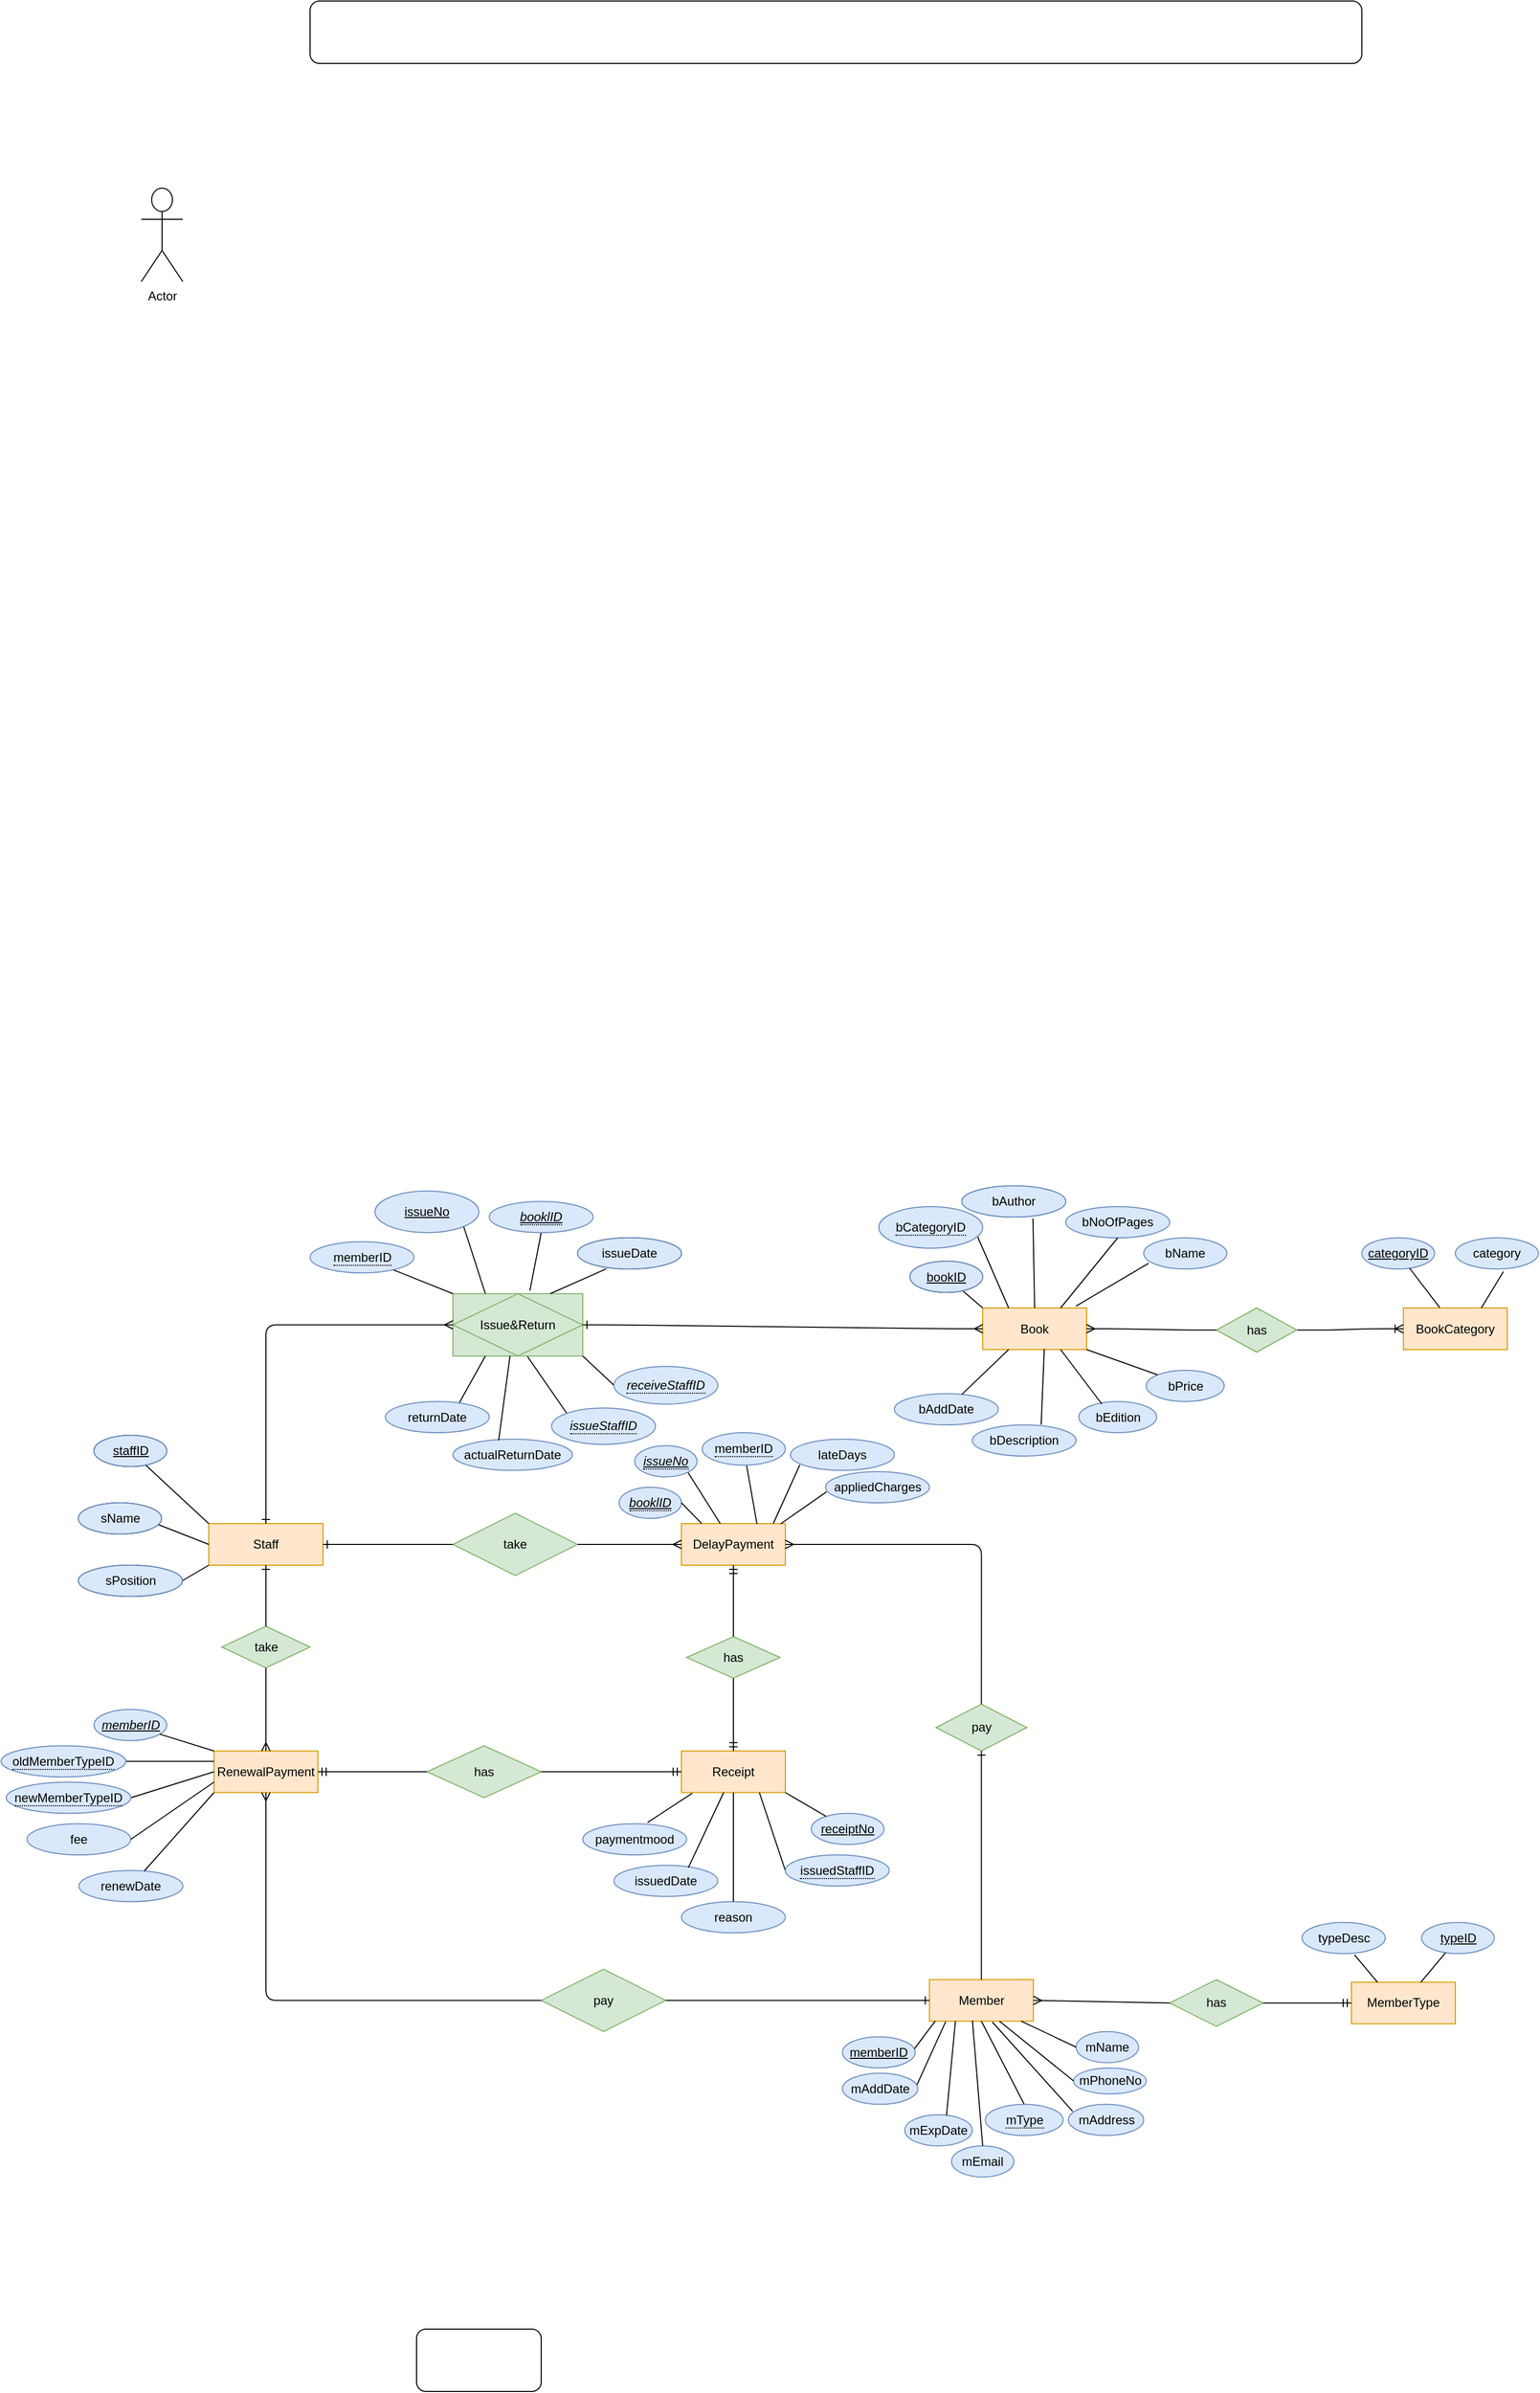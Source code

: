 <mxfile version="13.4.4" type="device"><diagram id="VGuaUwdkzK5GZ8eee1f3" name="Page-1"><mxGraphModel dx="4260" dy="3703" grid="1" gridSize="10" guides="1" tooltips="1" connect="1" arrows="1" fold="1" page="1" pageScale="1" pageWidth="850" pageHeight="1100" math="0" shadow="0"><root><mxCell id="0"/><mxCell id="1" parent="0"/><mxCell id="rlh87FPpvYt4KNGDL20G-2" value="Book" style="whiteSpace=wrap;html=1;align=center;fillColor=#ffe6cc;strokeColor=#d79b00;" parent="1" vertex="1"><mxGeometry x="-685" y="-872.5" width="100" height="40" as="geometry"/></mxCell><mxCell id="rlh87FPpvYt4KNGDL20G-5" value="bookID" style="ellipse;whiteSpace=wrap;html=1;align=center;fontStyle=4;" parent="1" vertex="1"><mxGeometry x="-755" y="-917.5" width="70" height="30" as="geometry"/></mxCell><mxCell id="rlh87FPpvYt4KNGDL20G-7" value="" style="endArrow=none;html=1;rounded=0;exitX=0;exitY=0;exitDx=0;exitDy=0;" parent="1" source="rlh87FPpvYt4KNGDL20G-2" target="rlh87FPpvYt4KNGDL20G-5" edge="1"><mxGeometry relative="1" as="geometry"><mxPoint x="-635" y="-877.5" as="sourcePoint"/><mxPoint x="455" y="-922.5" as="targetPoint"/></mxGeometry></mxCell><mxCell id="rlh87FPpvYt4KNGDL20G-9" value="" style="endArrow=none;html=1;rounded=0;entryX=0.25;entryY=0;entryDx=0;entryDy=0;" parent="1" target="rlh87FPpvYt4KNGDL20G-2" edge="1"><mxGeometry relative="1" as="geometry"><mxPoint x="-690" y="-941.25" as="sourcePoint"/><mxPoint x="-635" y="-867.5" as="targetPoint"/></mxGeometry></mxCell><mxCell id="rlh87FPpvYt4KNGDL20G-11" value="bName" style="ellipse;whiteSpace=wrap;html=1;align=center;fillColor=#dae8fc;strokeColor=#6c8ebf;" parent="1" vertex="1"><mxGeometry x="-530" y="-940" width="80" height="30" as="geometry"/></mxCell><mxCell id="rlh87FPpvYt4KNGDL20G-16" value="" style="endArrow=none;html=1;rounded=0;exitX=0.058;exitY=0.817;exitDx=0;exitDy=0;exitPerimeter=0;entryX=0.897;entryY=-0.042;entryDx=0;entryDy=0;entryPerimeter=0;" parent="1" source="rlh87FPpvYt4KNGDL20G-11" target="rlh87FPpvYt4KNGDL20G-2" edge="1"><mxGeometry relative="1" as="geometry"><mxPoint x="-515" y="-970" as="sourcePoint"/><mxPoint x="-545" y="-841" as="targetPoint"/></mxGeometry></mxCell><mxCell id="rlh87FPpvYt4KNGDL20G-17" value="bAuthor" style="ellipse;whiteSpace=wrap;html=1;align=center;fillColor=#dae8fc;strokeColor=#6c8ebf;" parent="1" vertex="1"><mxGeometry x="-705" y="-990" width="100" height="30" as="geometry"/></mxCell><mxCell id="rlh87FPpvYt4KNGDL20G-18" value="" style="endArrow=none;html=1;rounded=0;exitX=0.684;exitY=1.049;exitDx=0;exitDy=0;exitPerimeter=0;entryX=0.5;entryY=0;entryDx=0;entryDy=0;" parent="1" source="rlh87FPpvYt4KNGDL20G-17" target="rlh87FPpvYt4KNGDL20G-2" edge="1"><mxGeometry relative="1" as="geometry"><mxPoint x="-565" y="-882.5" as="sourcePoint"/><mxPoint x="-615" y="-850" as="targetPoint"/></mxGeometry></mxCell><mxCell id="rlh87FPpvYt4KNGDL20G-19" value="bPrice" style="ellipse;whiteSpace=wrap;html=1;align=center;fillColor=#dae8fc;strokeColor=#6c8ebf;" parent="1" vertex="1"><mxGeometry x="-527.5" y="-812.5" width="75" height="30" as="geometry"/></mxCell><mxCell id="rlh87FPpvYt4KNGDL20G-20" value="bNoOfPages" style="ellipse;whiteSpace=wrap;html=1;align=center;fillColor=#dae8fc;strokeColor=#6c8ebf;" parent="1" vertex="1"><mxGeometry x="-605" y="-970" width="100" height="30" as="geometry"/></mxCell><mxCell id="rlh87FPpvYt4KNGDL20G-22" value="" style="endArrow=none;html=1;rounded=0;exitX=0;exitY=0;exitDx=0;exitDy=0;entryX=1;entryY=1;entryDx=0;entryDy=0;" parent="1" source="rlh87FPpvYt4KNGDL20G-19" target="rlh87FPpvYt4KNGDL20G-2" edge="1"><mxGeometry relative="1" as="geometry"><mxPoint x="-565" y="-882.5" as="sourcePoint"/><mxPoint x="-575" y="-770" as="targetPoint"/></mxGeometry></mxCell><mxCell id="rlh87FPpvYt4KNGDL20G-23" value="" style="endArrow=none;html=1;rounded=0;exitX=0.5;exitY=1;exitDx=0;exitDy=0;entryX=0.75;entryY=0;entryDx=0;entryDy=0;" parent="1" source="rlh87FPpvYt4KNGDL20G-20" target="rlh87FPpvYt4KNGDL20G-2" edge="1"><mxGeometry relative="1" as="geometry"><mxPoint x="-565" y="-882.5" as="sourcePoint"/><mxPoint x="-405" y="-882.5" as="targetPoint"/></mxGeometry></mxCell><mxCell id="rlh87FPpvYt4KNGDL20G-25" value="bEdition" style="ellipse;whiteSpace=wrap;html=1;align=center;fillColor=#dae8fc;strokeColor=#6c8ebf;" parent="1" vertex="1"><mxGeometry x="-592.5" y="-782.5" width="75" height="30" as="geometry"/></mxCell><mxCell id="rlh87FPpvYt4KNGDL20G-26" value="" style="endArrow=none;html=1;rounded=0;exitX=0.297;exitY=0.083;exitDx=0;exitDy=0;exitPerimeter=0;entryX=0.75;entryY=1;entryDx=0;entryDy=0;" parent="1" source="rlh87FPpvYt4KNGDL20G-25" target="rlh87FPpvYt4KNGDL20G-2" edge="1"><mxGeometry relative="1" as="geometry"><mxPoint x="-565" y="-882.5" as="sourcePoint"/><mxPoint x="-545" y="-730" as="targetPoint"/></mxGeometry></mxCell><mxCell id="rlh87FPpvYt4KNGDL20G-27" value="bDescription" style="ellipse;whiteSpace=wrap;html=1;align=center;fillColor=#dae8fc;strokeColor=#6c8ebf;" parent="1" vertex="1"><mxGeometry x="-695" y="-760" width="100" height="30" as="geometry"/></mxCell><mxCell id="rlh87FPpvYt4KNGDL20G-28" value="" style="endArrow=none;html=1;rounded=0;exitX=0.663;exitY=-0.011;exitDx=0;exitDy=0;exitPerimeter=0;entryX=0.593;entryY=0.986;entryDx=0;entryDy=0;entryPerimeter=0;" parent="1" source="rlh87FPpvYt4KNGDL20G-27" target="rlh87FPpvYt4KNGDL20G-2" edge="1"><mxGeometry relative="1" as="geometry"><mxPoint x="-515" y="-882.5" as="sourcePoint"/><mxPoint x="-627" y="-780" as="targetPoint"/></mxGeometry></mxCell><mxCell id="rlh87FPpvYt4KNGDL20G-29" value="bAddDate" style="ellipse;whiteSpace=wrap;html=1;align=center;fillColor=#dae8fc;strokeColor=#6c8ebf;" parent="1" vertex="1"><mxGeometry x="-770" y="-790" width="100" height="30" as="geometry"/></mxCell><mxCell id="rlh87FPpvYt4KNGDL20G-30" value="" style="endArrow=none;html=1;rounded=0;entryX=0.25;entryY=1;entryDx=0;entryDy=0;" parent="1" source="rlh87FPpvYt4KNGDL20G-29" target="rlh87FPpvYt4KNGDL20G-2" edge="1"><mxGeometry relative="1" as="geometry"><mxPoint x="-515" y="-882.5" as="sourcePoint"/><mxPoint x="-355" y="-882.5" as="targetPoint"/></mxGeometry></mxCell><mxCell id="rlh87FPpvYt4KNGDL20G-31" value="Member" style="whiteSpace=wrap;html=1;align=center;fillColor=#ffe6cc;strokeColor=#d79b00;" parent="1" vertex="1"><mxGeometry x="-736.25" y="-226.25" width="100" height="40" as="geometry"/></mxCell><mxCell id="rlh87FPpvYt4KNGDL20G-32" value="mAddress" style="ellipse;whiteSpace=wrap;html=1;align=center;fillColor=#dae8fc;strokeColor=#6c8ebf;" parent="1" vertex="1"><mxGeometry x="-602.5" y="-106.25" width="72.5" height="30" as="geometry"/></mxCell><mxCell id="rlh87FPpvYt4KNGDL20G-33" value="memberID" style="ellipse;whiteSpace=wrap;html=1;align=center;fontStyle=4;fillColor=#dae8fc;strokeColor=#6c8ebf;" parent="1" vertex="1"><mxGeometry x="-820" y="-171.25" width="70" height="30" as="geometry"/></mxCell><mxCell id="rlh87FPpvYt4KNGDL20G-34" value="" style="endArrow=none;html=1;rounded=0;exitX=0.056;exitY=0.995;exitDx=0;exitDy=0;exitPerimeter=0;entryX=0.99;entryY=0.387;entryDx=0;entryDy=0;entryPerimeter=0;" parent="1" source="rlh87FPpvYt4KNGDL20G-31" target="rlh87FPpvYt4KNGDL20G-33" edge="1"><mxGeometry relative="1" as="geometry"><mxPoint x="-727" y="-184.25" as="sourcePoint"/><mxPoint x="795" y="-91.25" as="targetPoint"/></mxGeometry></mxCell><mxCell id="rlh87FPpvYt4KNGDL20G-35" value="" style="endArrow=none;html=1;rounded=0;exitX=0.056;exitY=0.223;exitDx=0;exitDy=0;entryX=0.605;entryY=1.019;entryDx=0;entryDy=0;exitPerimeter=0;entryPerimeter=0;" parent="1" source="rlh87FPpvYt4KNGDL20G-32" target="rlh87FPpvYt4KNGDL20G-31" edge="1"><mxGeometry relative="1" as="geometry"><mxPoint x="635" y="-91.25" as="sourcePoint"/><mxPoint x="795" y="-91.25" as="targetPoint"/></mxGeometry></mxCell><mxCell id="rlh87FPpvYt4KNGDL20G-36" value="mName" style="ellipse;whiteSpace=wrap;html=1;align=center;fillColor=#dae8fc;strokeColor=#6c8ebf;" parent="1" vertex="1"><mxGeometry x="-595" y="-176.25" width="60" height="30" as="geometry"/></mxCell><mxCell id="rlh87FPpvYt4KNGDL20G-37" value="" style="endArrow=none;html=1;rounded=0;exitX=0;exitY=0.5;exitDx=0;exitDy=0;entryX=0.883;entryY=0.998;entryDx=0;entryDy=0;entryPerimeter=0;" parent="1" source="rlh87FPpvYt4KNGDL20G-36" target="rlh87FPpvYt4KNGDL20G-31" edge="1"><mxGeometry relative="1" as="geometry"><mxPoint x="265" y="-101.25" as="sourcePoint"/><mxPoint x="425" y="-101.25" as="targetPoint"/></mxGeometry></mxCell><mxCell id="rlh87FPpvYt4KNGDL20G-38" value="mEmail" style="ellipse;whiteSpace=wrap;html=1;align=center;fillColor=#dae8fc;strokeColor=#6c8ebf;" parent="1" vertex="1"><mxGeometry x="-715" y="-66.25" width="60" height="30" as="geometry"/></mxCell><mxCell id="rlh87FPpvYt4KNGDL20G-39" value="" style="endArrow=none;html=1;rounded=0;exitX=0.5;exitY=0;exitDx=0;exitDy=0;entryX=0.414;entryY=0.987;entryDx=0;entryDy=0;entryPerimeter=0;" parent="1" source="rlh87FPpvYt4KNGDL20G-38" target="rlh87FPpvYt4KNGDL20G-31" edge="1"><mxGeometry relative="1" as="geometry"><mxPoint x="-225" y="-51.25" as="sourcePoint"/><mxPoint x="-699" y="-146.25" as="targetPoint"/></mxGeometry></mxCell><mxCell id="rlh87FPpvYt4KNGDL20G-40" value="mPhoneNo" style="ellipse;whiteSpace=wrap;html=1;align=center;fillColor=#dae8fc;strokeColor=#6c8ebf;" parent="1" vertex="1"><mxGeometry x="-597.5" y="-141.25" width="70" height="25" as="geometry"/></mxCell><mxCell id="rlh87FPpvYt4KNGDL20G-41" value="mAddDate" style="ellipse;whiteSpace=wrap;html=1;align=center;fillColor=#dae8fc;strokeColor=#6c8ebf;" parent="1" vertex="1"><mxGeometry x="-820" y="-136.25" width="72.5" height="30" as="geometry"/></mxCell><mxCell id="rlh87FPpvYt4KNGDL20G-42" value="" style="endArrow=none;html=1;rounded=0;exitX=0;exitY=0.5;exitDx=0;exitDy=0;entryX=0.674;entryY=1;entryDx=0;entryDy=0;entryPerimeter=0;" parent="1" source="rlh87FPpvYt4KNGDL20G-40" target="rlh87FPpvYt4KNGDL20G-31" edge="1"><mxGeometry relative="1" as="geometry"><mxPoint x="-225" y="-51.25" as="sourcePoint"/><mxPoint x="-430" y="41.25" as="targetPoint"/></mxGeometry></mxCell><mxCell id="rlh87FPpvYt4KNGDL20G-43" value="" style="endArrow=none;html=1;rounded=0;exitX=0.99;exitY=0.372;exitDx=0;exitDy=0;exitPerimeter=0;entryX=0.156;entryY=1.01;entryDx=0;entryDy=0;entryPerimeter=0;" parent="1" source="rlh87FPpvYt4KNGDL20G-41" target="rlh87FPpvYt4KNGDL20G-31" edge="1"><mxGeometry relative="1" as="geometry"><mxPoint x="-225" y="-51.25" as="sourcePoint"/><mxPoint x="-65" y="-51.25" as="targetPoint"/></mxGeometry></mxCell><mxCell id="rlh87FPpvYt4KNGDL20G-44" value="mExpDate" style="ellipse;whiteSpace=wrap;html=1;align=center;fillColor=#dae8fc;strokeColor=#6c8ebf;" parent="1" vertex="1"><mxGeometry x="-760" y="-96.25" width="65" height="30" as="geometry"/></mxCell><mxCell id="rlh87FPpvYt4KNGDL20G-45" value="" style="endArrow=none;html=1;rounded=0;exitX=0.618;exitY=0.026;exitDx=0;exitDy=0;exitPerimeter=0;entryX=0.25;entryY=1;entryDx=0;entryDy=0;" parent="1" source="rlh87FPpvYt4KNGDL20G-44" target="rlh87FPpvYt4KNGDL20G-31" edge="1"><mxGeometry relative="1" as="geometry"><mxPoint x="-225" y="-51.25" as="sourcePoint"/><mxPoint x="-539" y="51.25" as="targetPoint"/></mxGeometry></mxCell><mxCell id="rlh87FPpvYt4KNGDL20G-47" value="" style="endArrow=none;html=1;rounded=0;entryX=0.5;entryY=1;entryDx=0;entryDy=0;exitX=0.5;exitY=0;exitDx=0;exitDy=0;" parent="1" source="rlh87FPpvYt4KNGDL20G-247" target="rlh87FPpvYt4KNGDL20G-31" edge="1"><mxGeometry relative="1" as="geometry"><mxPoint x="-651" y="-126.25" as="sourcePoint"/><mxPoint x="-690" y="-146.25" as="targetPoint"/></mxGeometry></mxCell><mxCell id="rlh87FPpvYt4KNGDL20G-50" value="Staff" style="whiteSpace=wrap;html=1;align=center;fillColor=#ffe6cc;strokeColor=#d79b00;" parent="1" vertex="1"><mxGeometry x="-1430" y="-665" width="110" height="40" as="geometry"/></mxCell><mxCell id="rlh87FPpvYt4KNGDL20G-51" value="sPosition" style="ellipse;whiteSpace=wrap;html=1;align=center;" parent="1" vertex="1"><mxGeometry x="-1555.5" y="-625" width="100" height="30" as="geometry"/></mxCell><mxCell id="rlh87FPpvYt4KNGDL20G-52" value="staffID" style="ellipse;whiteSpace=wrap;html=1;align=center;fontStyle=4;" parent="1" vertex="1"><mxGeometry x="-1540.5" y="-750" width="70" height="30" as="geometry"/></mxCell><mxCell id="rlh87FPpvYt4KNGDL20G-53" value="" style="endArrow=none;html=1;rounded=0;exitX=0;exitY=0;exitDx=0;exitDy=0;" parent="1" source="rlh87FPpvYt4KNGDL20G-50" target="rlh87FPpvYt4KNGDL20G-52" edge="1"><mxGeometry relative="1" as="geometry"><mxPoint x="-1413" y="-675" as="sourcePoint"/><mxPoint x="-290.5" y="-740" as="targetPoint"/></mxGeometry></mxCell><mxCell id="rlh87FPpvYt4KNGDL20G-54" value="" style="endArrow=none;html=1;rounded=0;exitX=1;exitY=0.5;exitDx=0;exitDy=0;entryX=0;entryY=1;entryDx=0;entryDy=0;" parent="1" source="rlh87FPpvYt4KNGDL20G-51" target="rlh87FPpvYt4KNGDL20G-50" edge="1"><mxGeometry relative="1" as="geometry"><mxPoint x="-450.5" y="-740" as="sourcePoint"/><mxPoint x="-290.5" y="-740" as="targetPoint"/></mxGeometry></mxCell><mxCell id="rlh87FPpvYt4KNGDL20G-55" value="sName" style="ellipse;whiteSpace=wrap;html=1;align=center;" parent="1" vertex="1"><mxGeometry x="-1555.5" y="-685" width="80" height="30" as="geometry"/></mxCell><mxCell id="rlh87FPpvYt4KNGDL20G-56" value="" style="endArrow=none;html=1;rounded=0;exitX=0.963;exitY=0.7;exitDx=0;exitDy=0;exitPerimeter=0;entryX=0;entryY=0.5;entryDx=0;entryDy=0;" parent="1" source="rlh87FPpvYt4KNGDL20G-55" target="rlh87FPpvYt4KNGDL20G-50" edge="1"><mxGeometry relative="1" as="geometry"><mxPoint x="-820.5" y="-750" as="sourcePoint"/><mxPoint x="-1380.5" y="-691" as="targetPoint"/></mxGeometry></mxCell><mxCell id="rlh87FPpvYt4KNGDL20G-69" value="BookCategory" style="whiteSpace=wrap;html=1;align=center;fillColor=#ffe6cc;strokeColor=#d79b00;" parent="1" vertex="1"><mxGeometry x="-280" y="-872.5" width="100" height="40" as="geometry"/></mxCell><mxCell id="rlh87FPpvYt4KNGDL20G-71" value="categoryID" style="ellipse;whiteSpace=wrap;html=1;align=center;fontStyle=4;fillColor=#dae8fc;strokeColor=#6c8ebf;" parent="1" vertex="1"><mxGeometry x="-320" y="-940" width="70" height="30" as="geometry"/></mxCell><mxCell id="rlh87FPpvYt4KNGDL20G-72" value="" style="endArrow=none;html=1;rounded=0;exitX=0.35;exitY=-0.008;exitDx=0;exitDy=0;exitPerimeter=0;" parent="1" source="rlh87FPpvYt4KNGDL20G-69" target="rlh87FPpvYt4KNGDL20G-71" edge="1"><mxGeometry relative="1" as="geometry"><mxPoint x="-173" y="-880" as="sourcePoint"/><mxPoint x="895" y="-927.5" as="targetPoint"/></mxGeometry></mxCell><mxCell id="rlh87FPpvYt4KNGDL20G-74" value="category" style="ellipse;whiteSpace=wrap;html=1;align=center;fillColor=#dae8fc;strokeColor=#6c8ebf;" parent="1" vertex="1"><mxGeometry x="-230" y="-940" width="80" height="30" as="geometry"/></mxCell><mxCell id="rlh87FPpvYt4KNGDL20G-75" value="" style="endArrow=none;html=1;rounded=0;exitX=0.579;exitY=1.083;exitDx=0;exitDy=0;entryX=0.75;entryY=0;entryDx=0;entryDy=0;exitPerimeter=0;" parent="1" source="rlh87FPpvYt4KNGDL20G-74" target="rlh87FPpvYt4KNGDL20G-69" edge="1"><mxGeometry relative="1" as="geometry"><mxPoint x="365" y="-937.5" as="sourcePoint"/><mxPoint x="525" y="-937.5" as="targetPoint"/></mxGeometry></mxCell><mxCell id="rlh87FPpvYt4KNGDL20G-76" value="MemberType" style="whiteSpace=wrap;html=1;align=center;fillColor=#ffe6cc;strokeColor=#d79b00;" parent="1" vertex="1"><mxGeometry x="-330" y="-223.75" width="100" height="40" as="geometry"/></mxCell><mxCell id="rlh87FPpvYt4KNGDL20G-77" value="typeID" style="ellipse;whiteSpace=wrap;html=1;align=center;fontStyle=4;fillColor=#dae8fc;strokeColor=#6c8ebf;" parent="1" vertex="1"><mxGeometry x="-262.5" y="-281.25" width="70" height="30" as="geometry"/></mxCell><mxCell id="rlh87FPpvYt4KNGDL20G-78" value="" style="endArrow=none;html=1;rounded=0;" parent="1" source="rlh87FPpvYt4KNGDL20G-76" target="rlh87FPpvYt4KNGDL20G-77" edge="1"><mxGeometry relative="1" as="geometry"><mxPoint x="787.5" y="-368.75" as="sourcePoint"/><mxPoint x="947.5" y="-368.75" as="targetPoint"/></mxGeometry></mxCell><mxCell id="rlh87FPpvYt4KNGDL20G-79" value="typeDesc" style="ellipse;whiteSpace=wrap;html=1;align=center;fillColor=#dae8fc;strokeColor=#6c8ebf;" parent="1" vertex="1"><mxGeometry x="-377.5" y="-281.25" width="80" height="30" as="geometry"/></mxCell><mxCell id="rlh87FPpvYt4KNGDL20G-80" value="" style="endArrow=none;html=1;rounded=0;exitX=0.63;exitY=1.034;exitDx=0;exitDy=0;exitPerimeter=0;entryX=0.25;entryY=0;entryDx=0;entryDy=0;" parent="1" source="rlh87FPpvYt4KNGDL20G-79" target="rlh87FPpvYt4KNGDL20G-76" edge="1"><mxGeometry relative="1" as="geometry"><mxPoint x="417.5" y="-378.75" as="sourcePoint"/><mxPoint x="-302" y="-226.25" as="targetPoint"/></mxGeometry></mxCell><mxCell id="rlh87FPpvYt4KNGDL20G-81" value="DelayPayment" style="whiteSpace=wrap;html=1;align=center;fillColor=#ffe6cc;strokeColor=#d79b00;" parent="1" vertex="1"><mxGeometry x="-975" y="-665" width="100" height="40" as="geometry"/></mxCell><mxCell id="rlh87FPpvYt4KNGDL20G-82" value="lateDays" style="ellipse;whiteSpace=wrap;html=1;align=center;fillColor=#dae8fc;strokeColor=#6c8ebf;" parent="1" vertex="1"><mxGeometry x="-870" y="-746.25" width="100" height="30" as="geometry"/></mxCell><mxCell id="rlh87FPpvYt4KNGDL20G-84" value="" style="endArrow=none;html=1;rounded=0;entryX=1;entryY=1;entryDx=0;entryDy=0;" parent="1" source="rlh87FPpvYt4KNGDL20G-81" target="rlh87FPpvYt4KNGDL20G-275" edge="1"><mxGeometry relative="1" as="geometry"><mxPoint x="-105" y="-636.25" as="sourcePoint"/><mxPoint x="-950.251" y="-704.393" as="targetPoint"/></mxGeometry></mxCell><mxCell id="rlh87FPpvYt4KNGDL20G-85" value="" style="endArrow=none;html=1;rounded=0;exitX=0.09;exitY=0.821;exitDx=0;exitDy=0;entryX=0.885;entryY=-0.006;entryDx=0;entryDy=0;entryPerimeter=0;exitPerimeter=0;" parent="1" source="rlh87FPpvYt4KNGDL20G-82" target="rlh87FPpvYt4KNGDL20G-81" edge="1"><mxGeometry relative="1" as="geometry"><mxPoint x="-105" y="-636.25" as="sourcePoint"/><mxPoint x="55" y="-636.25" as="targetPoint"/></mxGeometry></mxCell><mxCell id="rlh87FPpvYt4KNGDL20G-87" value="" style="endArrow=none;html=1;rounded=0;entryX=0.727;entryY=0.008;entryDx=0;entryDy=0;entryPerimeter=0;" parent="1" source="rlh87FPpvYt4KNGDL20G-257" target="rlh87FPpvYt4KNGDL20G-81" edge="1"><mxGeometry relative="1" as="geometry"><mxPoint x="-930" y="-696.25" as="sourcePoint"/><mxPoint x="-315" y="-646.25" as="targetPoint"/></mxGeometry></mxCell><mxCell id="rlh87FPpvYt4KNGDL20G-88" value="appliedCharges" style="ellipse;whiteSpace=wrap;html=1;align=center;fillColor=#dae8fc;strokeColor=#6c8ebf;" parent="1" vertex="1"><mxGeometry x="-836.25" y="-715" width="100" height="30" as="geometry"/></mxCell><mxCell id="rlh87FPpvYt4KNGDL20G-89" value="" style="endArrow=none;html=1;rounded=0;entryX=0.956;entryY=0.003;entryDx=0;entryDy=0;entryPerimeter=0;exitX=0.009;exitY=0.647;exitDx=0;exitDy=0;exitPerimeter=0;" parent="1" source="rlh87FPpvYt4KNGDL20G-88" target="rlh87FPpvYt4KNGDL20G-81" edge="1"><mxGeometry relative="1" as="geometry"><mxPoint x="-800" y="-679" as="sourcePoint"/><mxPoint x="-805" y="-596.25" as="targetPoint"/></mxGeometry></mxCell><mxCell id="rlh87FPpvYt4KNGDL20G-98" value="RenewalPayment" style="whiteSpace=wrap;html=1;align=center;fillColor=#ffe6cc;strokeColor=#d79b00;" parent="1" vertex="1"><mxGeometry x="-1425" y="-446.25" width="100" height="40" as="geometry"/></mxCell><mxCell id="rlh87FPpvYt4KNGDL20G-100" value="memberID" style="ellipse;whiteSpace=wrap;html=1;align=center;fontStyle=6;fillColor=#dae8fc;strokeColor=#6c8ebf;" parent="1" vertex="1"><mxGeometry x="-1540.5" y="-486.25" width="70" height="30" as="geometry"/></mxCell><mxCell id="rlh87FPpvYt4KNGDL20G-101" value="" style="endArrow=none;html=1;rounded=0;exitX=0;exitY=0;exitDx=0;exitDy=0;" parent="1" source="rlh87FPpvYt4KNGDL20G-98" target="rlh87FPpvYt4KNGDL20G-100" edge="1"><mxGeometry relative="1" as="geometry"><mxPoint x="-497.5" y="-371.25" as="sourcePoint"/><mxPoint x="-337.5" y="-371.25" as="targetPoint"/></mxGeometry></mxCell><mxCell id="rlh87FPpvYt4KNGDL20G-102" value="" style="endArrow=none;html=1;rounded=0;exitX=1;exitY=0.5;exitDx=0;exitDy=0;entryX=0;entryY=0.5;entryDx=0;entryDy=0;" parent="1" source="rlh87FPpvYt4KNGDL20G-255" target="rlh87FPpvYt4KNGDL20G-98" edge="1"><mxGeometry relative="1" as="geometry"><mxPoint x="-1500" y="-401.25" as="sourcePoint"/><mxPoint x="-337.5" y="-371.25" as="targetPoint"/></mxGeometry></mxCell><mxCell id="rlh87FPpvYt4KNGDL20G-104" value="" style="endArrow=none;html=1;rounded=0;entryX=0;entryY=0.25;entryDx=0;entryDy=0;exitX=1;exitY=0.5;exitDx=0;exitDy=0;" parent="1" source="rlh87FPpvYt4KNGDL20G-253" target="rlh87FPpvYt4KNGDL20G-98" edge="1"><mxGeometry relative="1" as="geometry"><mxPoint x="-1480" y="-416.25" as="sourcePoint"/><mxPoint x="-707.5" y="-381.25" as="targetPoint"/></mxGeometry></mxCell><mxCell id="rlh87FPpvYt4KNGDL20G-105" value="fee" style="ellipse;whiteSpace=wrap;html=1;align=center;fillColor=#dae8fc;strokeColor=#6c8ebf;" parent="1" vertex="1"><mxGeometry x="-1605" y="-376.25" width="100" height="30" as="geometry"/></mxCell><mxCell id="rlh87FPpvYt4KNGDL20G-106" value="" style="endArrow=none;html=1;rounded=0;entryX=0;entryY=0.75;entryDx=0;entryDy=0;exitX=1;exitY=0.5;exitDx=0;exitDy=0;" parent="1" source="rlh87FPpvYt4KNGDL20G-105" target="rlh87FPpvYt4KNGDL20G-98" edge="1"><mxGeometry relative="1" as="geometry"><mxPoint x="-1357.5" y="-331.25" as="sourcePoint"/><mxPoint x="-1197.5" y="-331.25" as="targetPoint"/></mxGeometry></mxCell><mxCell id="rlh87FPpvYt4KNGDL20G-107" value="renewDate" style="ellipse;whiteSpace=wrap;html=1;align=center;fillColor=#dae8fc;strokeColor=#6c8ebf;" parent="1" vertex="1"><mxGeometry x="-1555" y="-331.25" width="100" height="30" as="geometry"/></mxCell><mxCell id="rlh87FPpvYt4KNGDL20G-108" value="" style="endArrow=none;html=1;rounded=0;entryX=0;entryY=1;entryDx=0;entryDy=0;" parent="1" source="rlh87FPpvYt4KNGDL20G-107" target="rlh87FPpvYt4KNGDL20G-98" edge="1"><mxGeometry relative="1" as="geometry"><mxPoint x="-1397.5" y="-501.25" as="sourcePoint"/><mxPoint x="-1237.5" y="-501.25" as="targetPoint"/></mxGeometry></mxCell><mxCell id="rlh87FPpvYt4KNGDL20G-109" value="Receipt" style="whiteSpace=wrap;html=1;align=center;fillColor=#ffe6cc;strokeColor=#d79b00;" parent="1" vertex="1"><mxGeometry x="-975" y="-446.25" width="100" height="40" as="geometry"/></mxCell><mxCell id="rlh87FPpvYt4KNGDL20G-110" value="issuedDate" style="ellipse;whiteSpace=wrap;html=1;align=center;fillColor=#dae8fc;strokeColor=#6c8ebf;" parent="1" vertex="1"><mxGeometry x="-1040" y="-336.25" width="100" height="30" as="geometry"/></mxCell><mxCell id="rlh87FPpvYt4KNGDL20G-111" value="receiptNo" style="ellipse;whiteSpace=wrap;html=1;align=center;fontStyle=4;fillColor=#dae8fc;strokeColor=#6c8ebf;" parent="1" vertex="1"><mxGeometry x="-850" y="-386.25" width="70" height="30" as="geometry"/></mxCell><mxCell id="rlh87FPpvYt4KNGDL20G-112" value="" style="endArrow=none;html=1;rounded=0;exitX=1;exitY=1;exitDx=0;exitDy=0;" parent="1" source="rlh87FPpvYt4KNGDL20G-109" target="rlh87FPpvYt4KNGDL20G-111" edge="1"><mxGeometry relative="1" as="geometry"><mxPoint x="-865" y="-303.75" as="sourcePoint"/><mxPoint x="270" y="-418.75" as="targetPoint"/></mxGeometry></mxCell><mxCell id="rlh87FPpvYt4KNGDL20G-113" value="" style="endArrow=none;html=1;rounded=0;exitX=0.716;exitY=0.078;exitDx=0;exitDy=0;exitPerimeter=0;" parent="1" source="rlh87FPpvYt4KNGDL20G-110" target="rlh87FPpvYt4KNGDL20G-109" edge="1"><mxGeometry relative="1" as="geometry"><mxPoint x="110" y="-418.75" as="sourcePoint"/><mxPoint x="270" y="-418.75" as="targetPoint"/></mxGeometry></mxCell><mxCell id="rlh87FPpvYt4KNGDL20G-116" value="paymentmood" style="ellipse;whiteSpace=wrap;html=1;align=center;fillColor=#dae8fc;strokeColor=#6c8ebf;" parent="1" vertex="1"><mxGeometry x="-1070" y="-376.25" width="100" height="30" as="geometry"/></mxCell><mxCell id="rlh87FPpvYt4KNGDL20G-117" value="" style="endArrow=none;html=1;rounded=0;exitX=0.624;exitY=-0.04;exitDx=0;exitDy=0;exitPerimeter=0;entryX=0.104;entryY=1.017;entryDx=0;entryDy=0;entryPerimeter=0;" parent="1" source="rlh87FPpvYt4KNGDL20G-116" target="rlh87FPpvYt4KNGDL20G-109" edge="1"><mxGeometry relative="1" as="geometry"><mxPoint x="-750" y="-378.75" as="sourcePoint"/><mxPoint x="-830" y="-263.75" as="targetPoint"/></mxGeometry></mxCell><mxCell id="rlh87FPpvYt4KNGDL20G-118" value="reason" style="ellipse;whiteSpace=wrap;html=1;align=center;fillColor=#dae8fc;strokeColor=#6c8ebf;" parent="1" vertex="1"><mxGeometry x="-975" y="-301.25" width="100" height="30" as="geometry"/></mxCell><mxCell id="rlh87FPpvYt4KNGDL20G-119" value="" style="endArrow=none;html=1;rounded=0;exitX=0.5;exitY=0;exitDx=0;exitDy=0;entryX=0.5;entryY=1;entryDx=0;entryDy=0;" parent="1" source="rlh87FPpvYt4KNGDL20G-118" target="rlh87FPpvYt4KNGDL20G-109" edge="1"><mxGeometry relative="1" as="geometry"><mxPoint x="-750" y="-303.75" as="sourcePoint"/><mxPoint x="-720" y="-278.75" as="targetPoint"/></mxGeometry></mxCell><mxCell id="rlh87FPpvYt4KNGDL20G-123" value="Issue&amp;amp;Return" style="shape=associativeEntity;whiteSpace=wrap;html=1;align=center;fillColor=#d5e8d4;strokeColor=#82b366;" parent="1" vertex="1"><mxGeometry x="-1195" y="-886.25" width="125" height="60" as="geometry"/></mxCell><mxCell id="rlh87FPpvYt4KNGDL20G-132" value="" style="endArrow=none;html=1;rounded=0;exitX=1;exitY=1;exitDx=0;exitDy=0;entryX=0.25;entryY=0;entryDx=0;entryDy=0;" parent="1" source="rlh87FPpvYt4KNGDL20G-214" target="rlh87FPpvYt4KNGDL20G-123" edge="1"><mxGeometry relative="1" as="geometry"><mxPoint x="-1181.7" y="-940.84" as="sourcePoint"/><mxPoint x="-1211.4" y="-870.0" as="targetPoint"/></mxGeometry></mxCell><mxCell id="rlh87FPpvYt4KNGDL20G-134" value="" style="endArrow=none;html=1;rounded=0;entryX=0;entryY=0;entryDx=0;entryDy=0;" parent="1" source="rlh87FPpvYt4KNGDL20G-249" target="rlh87FPpvYt4KNGDL20G-123" edge="1"><mxGeometry relative="1" as="geometry"><mxPoint x="-1235" y="-912.5" as="sourcePoint"/><mxPoint x="-1200" y="-912.25" as="targetPoint"/></mxGeometry></mxCell><mxCell id="rlh87FPpvYt4KNGDL20G-136" value="" style="endArrow=none;html=1;rounded=0;entryX=0.593;entryY=-0.05;entryDx=0;entryDy=0;entryPerimeter=0;exitX=0.5;exitY=1;exitDx=0;exitDy=0;" parent="1" source="rlh87FPpvYt4KNGDL20G-246" target="rlh87FPpvYt4KNGDL20G-123" edge="1"><mxGeometry relative="1" as="geometry"><mxPoint x="-1095.59" y="-955.094" as="sourcePoint"/><mxPoint x="-1211.4" y="-860.0" as="targetPoint"/></mxGeometry></mxCell><mxCell id="rlh87FPpvYt4KNGDL20G-137" value="mPhoneNo" style="ellipse;whiteSpace=wrap;html=1;align=center;" parent="1" vertex="1"><mxGeometry x="-1075" y="-940" width="100" height="30" as="geometry"/></mxCell><mxCell id="rlh87FPpvYt4KNGDL20G-139" value="" style="endArrow=none;html=1;rounded=0;exitX=0.277;exitY=0.994;exitDx=0;exitDy=0;entryX=0.75;entryY=0;entryDx=0;entryDy=0;exitPerimeter=0;" parent="1" source="rlh87FPpvYt4KNGDL20G-137" target="rlh87FPpvYt4KNGDL20G-123" edge="1"><mxGeometry relative="1" as="geometry"><mxPoint x="-1191.4" y="-900" as="sourcePoint"/><mxPoint x="-1211.4" y="-850.0" as="targetPoint"/></mxGeometry></mxCell><mxCell id="rlh87FPpvYt4KNGDL20G-140" value="" style="endArrow=none;html=1;rounded=0;exitX=0.709;exitY=0.06;exitDx=0;exitDy=0;exitPerimeter=0;entryX=0.25;entryY=1;entryDx=0;entryDy=0;" parent="1" source="rlh87FPpvYt4KNGDL20G-208" target="rlh87FPpvYt4KNGDL20G-123" edge="1"><mxGeometry relative="1" as="geometry"><mxPoint x="-1190" y="-789.49" as="sourcePoint"/><mxPoint x="-1211.4" y="-830.0" as="targetPoint"/></mxGeometry></mxCell><mxCell id="rlh87FPpvYt4KNGDL20G-141" value="actualReturnDate" style="ellipse;whiteSpace=wrap;html=1;align=center;fillColor=#dae8fc;strokeColor=#6c8ebf;" parent="1" vertex="1"><mxGeometry x="-1195" y="-746.25" width="115" height="30" as="geometry"/></mxCell><mxCell id="rlh87FPpvYt4KNGDL20G-142" value="" style="endArrow=none;html=1;rounded=0;exitX=0.383;exitY=0.039;exitDx=0;exitDy=0;exitPerimeter=0;entryX=0.44;entryY=0.994;entryDx=0;entryDy=0;entryPerimeter=0;" parent="1" source="rlh87FPpvYt4KNGDL20G-141" target="rlh87FPpvYt4KNGDL20G-123" edge="1"><mxGeometry relative="1" as="geometry"><mxPoint x="-1191.4" y="-900" as="sourcePoint"/><mxPoint x="-1186.4" y="-830.0" as="targetPoint"/></mxGeometry></mxCell><mxCell id="rlh87FPpvYt4KNGDL20G-144" value="" style="endArrow=none;html=1;rounded=0;entryX=0.574;entryY=1.006;entryDx=0;entryDy=0;entryPerimeter=0;exitX=0;exitY=0;exitDx=0;exitDy=0;" parent="1" source="rlh87FPpvYt4KNGDL20G-251" target="rlh87FPpvYt4KNGDL20G-123" edge="1"><mxGeometry relative="1" as="geometry"><mxPoint x="-1086.669" y="-779.586" as="sourcePoint"/><mxPoint x="-1178.4" y="-829.52" as="targetPoint"/></mxGeometry></mxCell><mxCell id="rlh87FPpvYt4KNGDL20G-145" value="take" style="shape=rhombus;perimeter=rhombusPerimeter;whiteSpace=wrap;html=1;align=center;fillColor=#d5e8d4;strokeColor=#82b366;" parent="1" vertex="1"><mxGeometry x="-1417.5" y="-566.25" width="85" height="40" as="geometry"/></mxCell><mxCell id="rlh87FPpvYt4KNGDL20G-146" value="take" style="shape=rhombus;perimeter=rhombusPerimeter;whiteSpace=wrap;html=1;align=center;fillColor=#d5e8d4;strokeColor=#82b366;" parent="1" vertex="1"><mxGeometry x="-1195" y="-675" width="120" height="60" as="geometry"/></mxCell><mxCell id="rlh87FPpvYt4KNGDL20G-147" value="pay" style="shape=rhombus;perimeter=rhombusPerimeter;whiteSpace=wrap;html=1;align=center;fillColor=#d5e8d4;strokeColor=#82b366;" parent="1" vertex="1"><mxGeometry x="-1110" y="-236.25" width="120" height="60" as="geometry"/></mxCell><mxCell id="rlh87FPpvYt4KNGDL20G-148" value="has" style="shape=rhombus;perimeter=rhombusPerimeter;whiteSpace=wrap;html=1;align=center;fillColor=#d5e8d4;strokeColor=#82b366;" parent="1" vertex="1"><mxGeometry x="-1220" y="-451.25" width="110" height="50" as="geometry"/></mxCell><mxCell id="rlh87FPpvYt4KNGDL20G-149" value="has" style="shape=rhombus;perimeter=rhombusPerimeter;whiteSpace=wrap;html=1;align=center;fillColor=#d5e8d4;strokeColor=#82b366;" parent="1" vertex="1"><mxGeometry x="-970" y="-556.25" width="90" height="40" as="geometry"/></mxCell><mxCell id="rlh87FPpvYt4KNGDL20G-150" value="pay" style="shape=rhombus;perimeter=rhombusPerimeter;whiteSpace=wrap;html=1;align=center;fillColor=#d5e8d4;strokeColor=#82b366;" parent="1" vertex="1"><mxGeometry x="-730" y="-491.25" width="87.5" height="45" as="geometry"/></mxCell><mxCell id="rlh87FPpvYt4KNGDL20G-151" value="has" style="shape=rhombus;perimeter=rhombusPerimeter;whiteSpace=wrap;html=1;align=center;fillColor=#d5e8d4;strokeColor=#82b366;" parent="1" vertex="1"><mxGeometry x="-505" y="-226.25" width="90" height="45" as="geometry"/></mxCell><mxCell id="rlh87FPpvYt4KNGDL20G-152" value="" style="endArrow=none;html=1;rounded=0;exitX=0;exitY=0.5;exitDx=0;exitDy=0;entryX=0.75;entryY=1;entryDx=0;entryDy=0;" parent="1" source="rlh87FPpvYt4KNGDL20G-256" target="rlh87FPpvYt4KNGDL20G-109" edge="1"><mxGeometry relative="1" as="geometry"><mxPoint x="-880" y="-321.25" as="sourcePoint"/><mxPoint x="-740" y="-293.75" as="targetPoint"/></mxGeometry></mxCell><mxCell id="rlh87FPpvYt4KNGDL20G-175" value="" style="edgeStyle=entityRelationEdgeStyle;fontSize=12;html=1;endArrow=ERoneToMany;entryX=0;entryY=0.5;entryDx=0;entryDy=0;exitX=1;exitY=0.5;exitDx=0;exitDy=0;" parent="1" source="rlh87FPpvYt4KNGDL20G-127" target="rlh87FPpvYt4KNGDL20G-69" edge="1"><mxGeometry width="100" height="100" relative="1" as="geometry"><mxPoint x="-110" y="-850.25" as="sourcePoint"/><mxPoint x="-250" y="-836.25" as="targetPoint"/></mxGeometry></mxCell><mxCell id="rlh87FPpvYt4KNGDL20G-127" value="has" style="shape=rhombus;perimeter=rhombusPerimeter;whiteSpace=wrap;html=1;align=center;fillColor=#d5e8d4;strokeColor=#82b366;" parent="1" vertex="1"><mxGeometry x="-460" y="-872.5" width="77.5" height="42.5" as="geometry"/></mxCell><mxCell id="rlh87FPpvYt4KNGDL20G-198" value="" style="edgeStyle=entityRelationEdgeStyle;fontSize=12;html=1;endArrow=none;endFill=0;startArrow=ERmany;startFill=0;entryX=0;entryY=0.5;entryDx=0;entryDy=0;exitX=1;exitY=0.5;exitDx=0;exitDy=0;" parent="1" source="rlh87FPpvYt4KNGDL20G-2" target="rlh87FPpvYt4KNGDL20G-127" edge="1"><mxGeometry width="100" height="100" relative="1" as="geometry"><mxPoint x="-570" y="-851.25" as="sourcePoint"/><mxPoint x="-470" y="-948.75" as="targetPoint"/></mxGeometry></mxCell><mxCell id="rlh87FPpvYt4KNGDL20G-199" value="bAuthor" style="ellipse;whiteSpace=wrap;html=1;align=center;fillColor=#dae8fc;strokeColor=#6c8ebf;" parent="1" vertex="1"><mxGeometry x="-705" y="-990" width="100" height="30" as="geometry"/></mxCell><mxCell id="rlh87FPpvYt4KNGDL20G-201" value="bookID" style="ellipse;whiteSpace=wrap;html=1;align=center;fontStyle=4;fillColor=#dae8fc;strokeColor=#6c8ebf;" parent="1" vertex="1"><mxGeometry x="-755" y="-917.5" width="70" height="30" as="geometry"/></mxCell><mxCell id="rlh87FPpvYt4KNGDL20G-203" value="bAuthor" style="ellipse;whiteSpace=wrap;html=1;align=center;fillColor=#dae8fc;strokeColor=#6c8ebf;" parent="1" vertex="1"><mxGeometry x="-705" y="-990" width="100" height="30" as="geometry"/></mxCell><mxCell id="rlh87FPpvYt4KNGDL20G-204" value="issueDate" style="ellipse;whiteSpace=wrap;html=1;align=center;fillColor=#dae8fc;strokeColor=#6c8ebf;" parent="1" vertex="1"><mxGeometry x="-1075" y="-940" width="100" height="30" as="geometry"/></mxCell><mxCell id="rlh87FPpvYt4KNGDL20G-208" value="returnDate" style="ellipse;whiteSpace=wrap;html=1;align=center;fillColor=#dae8fc;strokeColor=#6c8ebf;" parent="1" vertex="1"><mxGeometry x="-1260" y="-782.5" width="100" height="30" as="geometry"/></mxCell><mxCell id="rlh87FPpvYt4KNGDL20G-209" value="staffID" style="ellipse;whiteSpace=wrap;html=1;align=center;fontStyle=4;fillColor=#dae8fc;strokeColor=#6c8ebf;" parent="1" vertex="1"><mxGeometry x="-1540.5" y="-750" width="70" height="30" as="geometry"/></mxCell><mxCell id="rlh87FPpvYt4KNGDL20G-210" value="sName" style="ellipse;whiteSpace=wrap;html=1;align=center;fillColor=#dae8fc;strokeColor=#6c8ebf;" parent="1" vertex="1"><mxGeometry x="-1555.5" y="-685" width="80" height="30" as="geometry"/></mxCell><mxCell id="rlh87FPpvYt4KNGDL20G-211" value="sPosition" style="ellipse;whiteSpace=wrap;html=1;align=center;fillColor=#dae8fc;strokeColor=#6c8ebf;" parent="1" vertex="1"><mxGeometry x="-1555.5" y="-625" width="100" height="30" as="geometry"/></mxCell><mxCell id="rlh87FPpvYt4KNGDL20G-213" value="" style="edgeStyle=entityRelationEdgeStyle;fontSize=12;html=1;endArrow=ERmany;endFill=0;startArrow=ERone;startFill=0;exitX=1;exitY=0.5;exitDx=0;exitDy=0;entryX=0;entryY=0.5;entryDx=0;entryDy=0;" parent="1" source="rlh87FPpvYt4KNGDL20G-123" target="rlh87FPpvYt4KNGDL20G-2" edge="1"><mxGeometry width="100" height="100" relative="1" as="geometry"><mxPoint x="-840" y="-586.25" as="sourcePoint"/><mxPoint x="-740" y="-686.25" as="targetPoint"/></mxGeometry></mxCell><mxCell id="rlh87FPpvYt4KNGDL20G-214" value="issueNo" style="ellipse;whiteSpace=wrap;html=1;align=center;fontStyle=4;fillColor=#dae8fc;strokeColor=#6c8ebf;strokeWidth=1;fontSize=12;" parent="1" vertex="1"><mxGeometry x="-1270" y="-985" width="100" height="40" as="geometry"/></mxCell><mxCell id="rlh87FPpvYt4KNGDL20G-216" value="" style="endArrow=none;html=1;rounded=0;fontSize=12;exitX=1;exitY=1;exitDx=0;exitDy=0;entryX=0;entryY=0.5;entryDx=0;entryDy=0;" parent="1" source="rlh87FPpvYt4KNGDL20G-123" target="rlh87FPpvYt4KNGDL20G-250" edge="1"><mxGeometry relative="1" as="geometry"><mxPoint x="-900" y="-756.25" as="sourcePoint"/><mxPoint x="-1030" y="-786.25" as="targetPoint"/></mxGeometry></mxCell><mxCell id="rlh87FPpvYt4KNGDL20G-217" value="" style="fontSize=12;html=1;endArrow=ERmany;endFill=0;entryX=0;entryY=0.5;entryDx=0;entryDy=0;edgeStyle=orthogonalEdgeStyle;startArrow=ERone;startFill=0;exitX=0.5;exitY=0;exitDx=0;exitDy=0;" parent="1" source="rlh87FPpvYt4KNGDL20G-50" target="rlh87FPpvYt4KNGDL20G-123" edge="1"><mxGeometry width="100" height="100" relative="1" as="geometry"><mxPoint x="-1330" y="-656.25" as="sourcePoint"/><mxPoint x="-1320" y="-860" as="targetPoint"/></mxGeometry></mxCell><mxCell id="rlh87FPpvYt4KNGDL20G-220" value="" style="fontSize=12;html=1;endArrow=ERone;endFill=1;entryX=0.5;entryY=1;entryDx=0;entryDy=0;exitX=0.5;exitY=0;exitDx=0;exitDy=0;" parent="1" source="rlh87FPpvYt4KNGDL20G-145" target="rlh87FPpvYt4KNGDL20G-50" edge="1"><mxGeometry width="100" height="100" relative="1" as="geometry"><mxPoint x="-1230" y="-546.25" as="sourcePoint"/><mxPoint x="-1370" y="-616.25" as="targetPoint"/></mxGeometry></mxCell><mxCell id="rlh87FPpvYt4KNGDL20G-221" value="" style="fontSize=12;html=1;endArrow=none;entryX=0.5;entryY=1;entryDx=0;entryDy=0;exitX=0.5;exitY=0;exitDx=0;exitDy=0;endFill=0;startArrow=ERmany;startFill=0;" parent="1" source="rlh87FPpvYt4KNGDL20G-98" target="rlh87FPpvYt4KNGDL20G-145" edge="1"><mxGeometry width="100" height="100" relative="1" as="geometry"><mxPoint x="-1455.5" y="-336.25" as="sourcePoint"/><mxPoint x="-1355.5" y="-436.25" as="targetPoint"/></mxGeometry></mxCell><mxCell id="rlh87FPpvYt4KNGDL20G-222" value="" style="edgeStyle=entityRelationEdgeStyle;fontSize=12;html=1;endArrow=none;endFill=0;exitX=1;exitY=0.5;exitDx=0;exitDy=0;entryX=0;entryY=0.5;entryDx=0;entryDy=0;startArrow=ERmandOne;startFill=0;" parent="1" source="rlh87FPpvYt4KNGDL20G-98" target="rlh87FPpvYt4KNGDL20G-148" edge="1"><mxGeometry width="100" height="100" relative="1" as="geometry"><mxPoint x="-1175" y="-406.25" as="sourcePoint"/><mxPoint x="-1075" y="-506.25" as="targetPoint"/></mxGeometry></mxCell><mxCell id="rlh87FPpvYt4KNGDL20G-223" value="" style="fontSize=12;html=1;endArrow=ERmandOne;endFill=0;entryX=0;entryY=0.5;entryDx=0;entryDy=0;exitX=1;exitY=0.5;exitDx=0;exitDy=0;" parent="1" source="rlh87FPpvYt4KNGDL20G-148" target="rlh87FPpvYt4KNGDL20G-109" edge="1"><mxGeometry width="100" height="100" relative="1" as="geometry"><mxPoint x="-1175" y="-406.25" as="sourcePoint"/><mxPoint x="-1075" y="-506.25" as="targetPoint"/></mxGeometry></mxCell><mxCell id="rlh87FPpvYt4KNGDL20G-224" value="" style="fontSize=12;html=1;endArrow=ERmandOne;endFill=0;entryX=0.5;entryY=1;entryDx=0;entryDy=0;exitX=0.5;exitY=0;exitDx=0;exitDy=0;" parent="1" source="rlh87FPpvYt4KNGDL20G-149" target="rlh87FPpvYt4KNGDL20G-81" edge="1"><mxGeometry width="100" height="100" relative="1" as="geometry"><mxPoint x="-1180" y="-446.25" as="sourcePoint"/><mxPoint x="-1080" y="-546.25" as="targetPoint"/></mxGeometry></mxCell><mxCell id="rlh87FPpvYt4KNGDL20G-225" value="" style="fontSize=12;html=1;endArrow=none;endFill=0;entryX=0.5;entryY=1;entryDx=0;entryDy=0;exitX=0.5;exitY=0;exitDx=0;exitDy=0;startArrow=ERmandOne;startFill=0;" parent="1" source="rlh87FPpvYt4KNGDL20G-109" target="rlh87FPpvYt4KNGDL20G-149" edge="1"><mxGeometry width="100" height="100" relative="1" as="geometry"><mxPoint x="-1180" y="-446.25" as="sourcePoint"/><mxPoint x="-1080" y="-546.25" as="targetPoint"/></mxGeometry></mxCell><mxCell id="rlh87FPpvYt4KNGDL20G-226" value="" style="fontSize=12;html=1;endArrow=none;endFill=0;entryX=0;entryY=0.5;entryDx=0;entryDy=0;exitX=1;exitY=0.5;exitDx=0;exitDy=0;startArrow=ERone;startFill=0;" parent="1" source="rlh87FPpvYt4KNGDL20G-50" target="rlh87FPpvYt4KNGDL20G-146" edge="1"><mxGeometry width="100" height="100" relative="1" as="geometry"><mxPoint x="-1180" y="-546.25" as="sourcePoint"/><mxPoint x="-1080" y="-646.25" as="targetPoint"/></mxGeometry></mxCell><mxCell id="rlh87FPpvYt4KNGDL20G-227" value="" style="fontSize=12;html=1;endArrow=ERmany;endFill=0;entryX=0;entryY=0.5;entryDx=0;entryDy=0;exitX=1;exitY=0.5;exitDx=0;exitDy=0;startArrow=none;startFill=0;" parent="1" source="rlh87FPpvYt4KNGDL20G-146" target="rlh87FPpvYt4KNGDL20G-81" edge="1"><mxGeometry width="100" height="100" relative="1" as="geometry"><mxPoint x="-1180" y="-546.25" as="sourcePoint"/><mxPoint x="-1080" y="-646.25" as="targetPoint"/></mxGeometry></mxCell><mxCell id="rlh87FPpvYt4KNGDL20G-228" value="" style="edgeStyle=orthogonalEdgeStyle;fontSize=12;html=1;endArrow=none;endFill=0;exitX=1;exitY=0.5;exitDx=0;exitDy=0;entryX=0.5;entryY=0;entryDx=0;entryDy=0;startArrow=ERmany;startFill=0;" parent="1" source="rlh87FPpvYt4KNGDL20G-81" target="rlh87FPpvYt4KNGDL20G-150" edge="1"><mxGeometry width="100" height="100" relative="1" as="geometry"><mxPoint x="-670" y="-446.25" as="sourcePoint"/><mxPoint x="-570" y="-546.25" as="targetPoint"/></mxGeometry></mxCell><mxCell id="rlh87FPpvYt4KNGDL20G-229" value="" style="fontSize=12;html=1;endArrow=ERone;endFill=0;entryX=0.5;entryY=1;entryDx=0;entryDy=0;exitX=0.5;exitY=0;exitDx=0;exitDy=0;" parent="1" source="rlh87FPpvYt4KNGDL20G-31" target="rlh87FPpvYt4KNGDL20G-150" edge="1"><mxGeometry width="100" height="100" relative="1" as="geometry"><mxPoint x="-540" y="-266.25" as="sourcePoint"/><mxPoint x="-510" y="-546.25" as="targetPoint"/></mxGeometry></mxCell><mxCell id="rlh87FPpvYt4KNGDL20G-231" style="edgeStyle=none;rounded=0;orthogonalLoop=1;jettySize=auto;html=1;exitX=0.5;exitY=1;exitDx=0;exitDy=0;startArrow=none;startFill=0;endArrow=ERmany;endFill=0;fontSize=12;" parent="1" source="rlh87FPpvYt4KNGDL20G-118" target="rlh87FPpvYt4KNGDL20G-118" edge="1"><mxGeometry relative="1" as="geometry"/></mxCell><mxCell id="rlh87FPpvYt4KNGDL20G-235" style="edgeStyle=none;rounded=0;orthogonalLoop=1;jettySize=auto;html=1;exitX=0.5;exitY=1;exitDx=0;exitDy=0;startArrow=none;startFill=0;endArrow=ERmany;endFill=0;fontSize=12;" parent="1" source="rlh87FPpvYt4KNGDL20G-111" target="rlh87FPpvYt4KNGDL20G-111" edge="1"><mxGeometry relative="1" as="geometry"/></mxCell><mxCell id="rlh87FPpvYt4KNGDL20G-239" value="" style="fontSize=12;html=1;endArrow=none;endFill=0;exitX=1;exitY=0.5;exitDx=0;exitDy=0;entryX=0;entryY=0.5;entryDx=0;entryDy=0;startArrow=ERmany;startFill=0;" parent="1" source="rlh87FPpvYt4KNGDL20G-31" target="rlh87FPpvYt4KNGDL20G-151" edge="1"><mxGeometry width="100" height="100" relative="1" as="geometry"><mxPoint x="-660" y="13.75" as="sourcePoint"/><mxPoint x="-560" y="-86.25" as="targetPoint"/></mxGeometry></mxCell><mxCell id="rlh87FPpvYt4KNGDL20G-240" value="" style="fontSize=12;html=1;endArrow=ERmandOne;endFill=0;exitX=1;exitY=0.5;exitDx=0;exitDy=0;" parent="1" source="rlh87FPpvYt4KNGDL20G-151" target="rlh87FPpvYt4KNGDL20G-76" edge="1"><mxGeometry width="100" height="100" relative="1" as="geometry"><mxPoint x="-660" y="13.75" as="sourcePoint"/><mxPoint x="-560" y="-86.25" as="targetPoint"/></mxGeometry></mxCell><mxCell id="rlh87FPpvYt4KNGDL20G-241" value="" style="edgeStyle=orthogonalEdgeStyle;fontSize=12;html=1;endArrow=none;endFill=0;exitX=0.5;exitY=1;exitDx=0;exitDy=0;entryX=0;entryY=0.5;entryDx=0;entryDy=0;startArrow=ERmany;startFill=0;" parent="1" source="rlh87FPpvYt4KNGDL20G-98" target="rlh87FPpvYt4KNGDL20G-147" edge="1"><mxGeometry width="100" height="100" relative="1" as="geometry"><mxPoint x="-1290" y="-216.25" as="sourcePoint"/><mxPoint x="-1190" y="-316.25" as="targetPoint"/></mxGeometry></mxCell><mxCell id="rlh87FPpvYt4KNGDL20G-242" value="" style="fontSize=12;html=1;endArrow=ERone;endFill=0;entryX=0;entryY=0.5;entryDx=0;entryDy=0;exitX=1;exitY=0.5;exitDx=0;exitDy=0;" parent="1" source="rlh87FPpvYt4KNGDL20G-147" target="rlh87FPpvYt4KNGDL20G-31" edge="1"><mxGeometry width="100" height="100" relative="1" as="geometry"><mxPoint x="-1340" y="33.75" as="sourcePoint"/><mxPoint x="-1240" y="-66.25" as="targetPoint"/></mxGeometry></mxCell><mxCell id="rlh87FPpvYt4KNGDL20G-246" value="&lt;span style=&quot;border-bottom: 1px dotted&quot;&gt;booklID&lt;/span&gt;" style="ellipse;whiteSpace=wrap;html=1;align=center;strokeWidth=1;fontFamily=Helvetica;fontSize=12;fillColor=#dae8fc;strokeColor=#6c8ebf;fontStyle=6" parent="1" vertex="1"><mxGeometry x="-1160" y="-975" width="100" height="30" as="geometry"/></mxCell><mxCell id="rlh87FPpvYt4KNGDL20G-247" value="&lt;span style=&quot;border-bottom: 1px dotted&quot;&gt;mType&lt;/span&gt;" style="ellipse;whiteSpace=wrap;html=1;align=center;strokeWidth=1;fontFamily=Helvetica;fontSize=12;fillColor=#dae8fc;strokeColor=#6c8ebf;" parent="1" vertex="1"><mxGeometry x="-682.5" y="-106.25" width="75" height="30" as="geometry"/></mxCell><mxCell id="rlh87FPpvYt4KNGDL20G-249" value="&lt;span style=&quot;border-bottom: 1px dotted&quot;&gt;memberID&lt;/span&gt;" style="ellipse;whiteSpace=wrap;html=1;align=center;strokeWidth=1;fontFamily=Helvetica;fontSize=12;fillColor=#dae8fc;strokeColor=#6c8ebf;" parent="1" vertex="1"><mxGeometry x="-1332.5" y="-936.25" width="100" height="30" as="geometry"/></mxCell><mxCell id="rlh87FPpvYt4KNGDL20G-250" value="&lt;span style=&quot;border-bottom: 1px dotted&quot;&gt;receiveStaffID&lt;/span&gt;" style="ellipse;whiteSpace=wrap;html=1;align=center;strokeWidth=1;fontFamily=Helvetica;fontSize=12;fillColor=#dae8fc;strokeColor=#6c8ebf;fontStyle=2" parent="1" vertex="1"><mxGeometry x="-1040" y="-816.25" width="100" height="36.25" as="geometry"/></mxCell><mxCell id="rlh87FPpvYt4KNGDL20G-251" value="&lt;span style=&quot;border-bottom: 1px dotted&quot;&gt;issueStaffID&lt;/span&gt;" style="ellipse;whiteSpace=wrap;html=1;align=center;strokeWidth=1;fontFamily=Helvetica;fontSize=12;fillColor=#dae8fc;strokeColor=#6c8ebf;fontStyle=2" parent="1" vertex="1"><mxGeometry x="-1100" y="-776.25" width="100" height="35" as="geometry"/></mxCell><mxCell id="rlh87FPpvYt4KNGDL20G-252" value="&lt;span style=&quot;border-bottom: 1px dotted&quot;&gt;bCategoryID&lt;/span&gt;" style="ellipse;whiteSpace=wrap;html=1;align=center;strokeWidth=1;fontFamily=Helvetica;fontSize=12;fillColor=#dae8fc;strokeColor=#6c8ebf;" parent="1" vertex="1"><mxGeometry x="-785" y="-970" width="100" height="40" as="geometry"/></mxCell><mxCell id="rlh87FPpvYt4KNGDL20G-253" value="&lt;span style=&quot;border-bottom: 1px dotted&quot;&gt;oldMemberTypeID&lt;/span&gt;" style="ellipse;whiteSpace=wrap;html=1;align=center;strokeWidth=1;fontFamily=Helvetica;fontSize=12;fillColor=#dae8fc;strokeColor=#6c8ebf;" parent="1" vertex="1"><mxGeometry x="-1630" y="-451.25" width="120" height="30" as="geometry"/></mxCell><mxCell id="rlh87FPpvYt4KNGDL20G-255" value="&lt;span style=&quot;border-bottom: 1px dotted&quot;&gt;newMemberTypeID&lt;/span&gt;" style="ellipse;whiteSpace=wrap;html=1;align=center;strokeWidth=1;fontFamily=Helvetica;fontSize=12;fillColor=#dae8fc;strokeColor=#6c8ebf;" parent="1" vertex="1"><mxGeometry x="-1625" y="-416.25" width="120" height="30" as="geometry"/></mxCell><mxCell id="rlh87FPpvYt4KNGDL20G-256" value="&lt;span style=&quot;border-bottom: 1px dotted&quot;&gt;issuedStaffID&lt;/span&gt;" style="ellipse;whiteSpace=wrap;html=1;align=center;strokeWidth=1;fontFamily=Helvetica;fontSize=12;fillColor=#dae8fc;strokeColor=#6c8ebf;" parent="1" vertex="1"><mxGeometry x="-875" y="-346.25" width="100" height="30" as="geometry"/></mxCell><mxCell id="rlh87FPpvYt4KNGDL20G-257" value="&lt;span style=&quot;border-bottom: 1px dotted&quot;&gt;memberID&lt;/span&gt;" style="ellipse;whiteSpace=wrap;html=1;align=center;strokeWidth=1;fontFamily=Helvetica;fontSize=12;fillColor=#dae8fc;strokeColor=#6c8ebf;" parent="1" vertex="1"><mxGeometry x="-955" y="-752.5" width="80" height="31.25" as="geometry"/></mxCell><mxCell id="rlh87FPpvYt4KNGDL20G-271" style="edgeStyle=none;rounded=0;orthogonalLoop=1;jettySize=auto;html=1;exitX=0.5;exitY=0;exitDx=0;exitDy=0;startArrow=ERmany;startFill=0;endArrow=ERmandOne;endFill=0;fontFamily=Helvetica;fontSize=12;" parent="1" source="rlh87FPpvYt4KNGDL20G-149" target="rlh87FPpvYt4KNGDL20G-149" edge="1"><mxGeometry relative="1" as="geometry"/></mxCell><mxCell id="rlh87FPpvYt4KNGDL20G-272" value="&lt;span style=&quot;border-bottom: 1px dotted&quot;&gt;booklID&lt;/span&gt;" style="ellipse;whiteSpace=wrap;html=1;align=center;strokeWidth=1;fontFamily=Helvetica;fontSize=12;fillColor=#dae8fc;strokeColor=#6c8ebf;fontStyle=6" parent="1" vertex="1"><mxGeometry x="-1035" y="-700" width="60" height="30" as="geometry"/></mxCell><mxCell id="rlh87FPpvYt4KNGDL20G-273" value="" style="endArrow=none;html=1;rounded=0;fontFamily=Helvetica;fontSize=12;exitX=1;exitY=0.5;exitDx=0;exitDy=0;entryX=0.195;entryY=-0.002;entryDx=0;entryDy=0;entryPerimeter=0;" parent="1" source="rlh87FPpvYt4KNGDL20G-272" target="rlh87FPpvYt4KNGDL20G-81" edge="1"><mxGeometry relative="1" as="geometry"><mxPoint x="-1000" y="-700" as="sourcePoint"/><mxPoint x="-840" y="-700" as="targetPoint"/></mxGeometry></mxCell><mxCell id="rlh87FPpvYt4KNGDL20G-275" value="&lt;span style=&quot;border-bottom: 1px dotted&quot;&gt;&lt;u&gt;issueNo&lt;/u&gt;&lt;/span&gt;" style="ellipse;whiteSpace=wrap;html=1;align=center;strokeWidth=1;fontFamily=Helvetica;fontSize=12;fillColor=#dae8fc;strokeColor=#6c8ebf;fontStyle=2" parent="1" vertex="1"><mxGeometry x="-1020" y="-740" width="60" height="30" as="geometry"/></mxCell><mxCell id="yt0uKPBHBtF122rtQZdx-1" value="" style="rounded=1;whiteSpace=wrap;html=1;" vertex="1" parent="1"><mxGeometry x="-1230" y="110" width="120" height="60" as="geometry"/></mxCell><mxCell id="yt0uKPBHBtF122rtQZdx-2" value="Actor" style="shape=umlActor;verticalLabelPosition=bottom;verticalAlign=top;html=1;outlineConnect=0;" vertex="1" parent="1"><mxGeometry x="-1495" y="-1950" width="40" height="90" as="geometry"/></mxCell><mxCell id="yt0uKPBHBtF122rtQZdx-6" value="" style="rounded=1;whiteSpace=wrap;html=1;" vertex="1" parent="1"><mxGeometry x="-1332.5" y="-2130" width="1012.5" height="60" as="geometry"/></mxCell></root></mxGraphModel></diagram></mxfile>